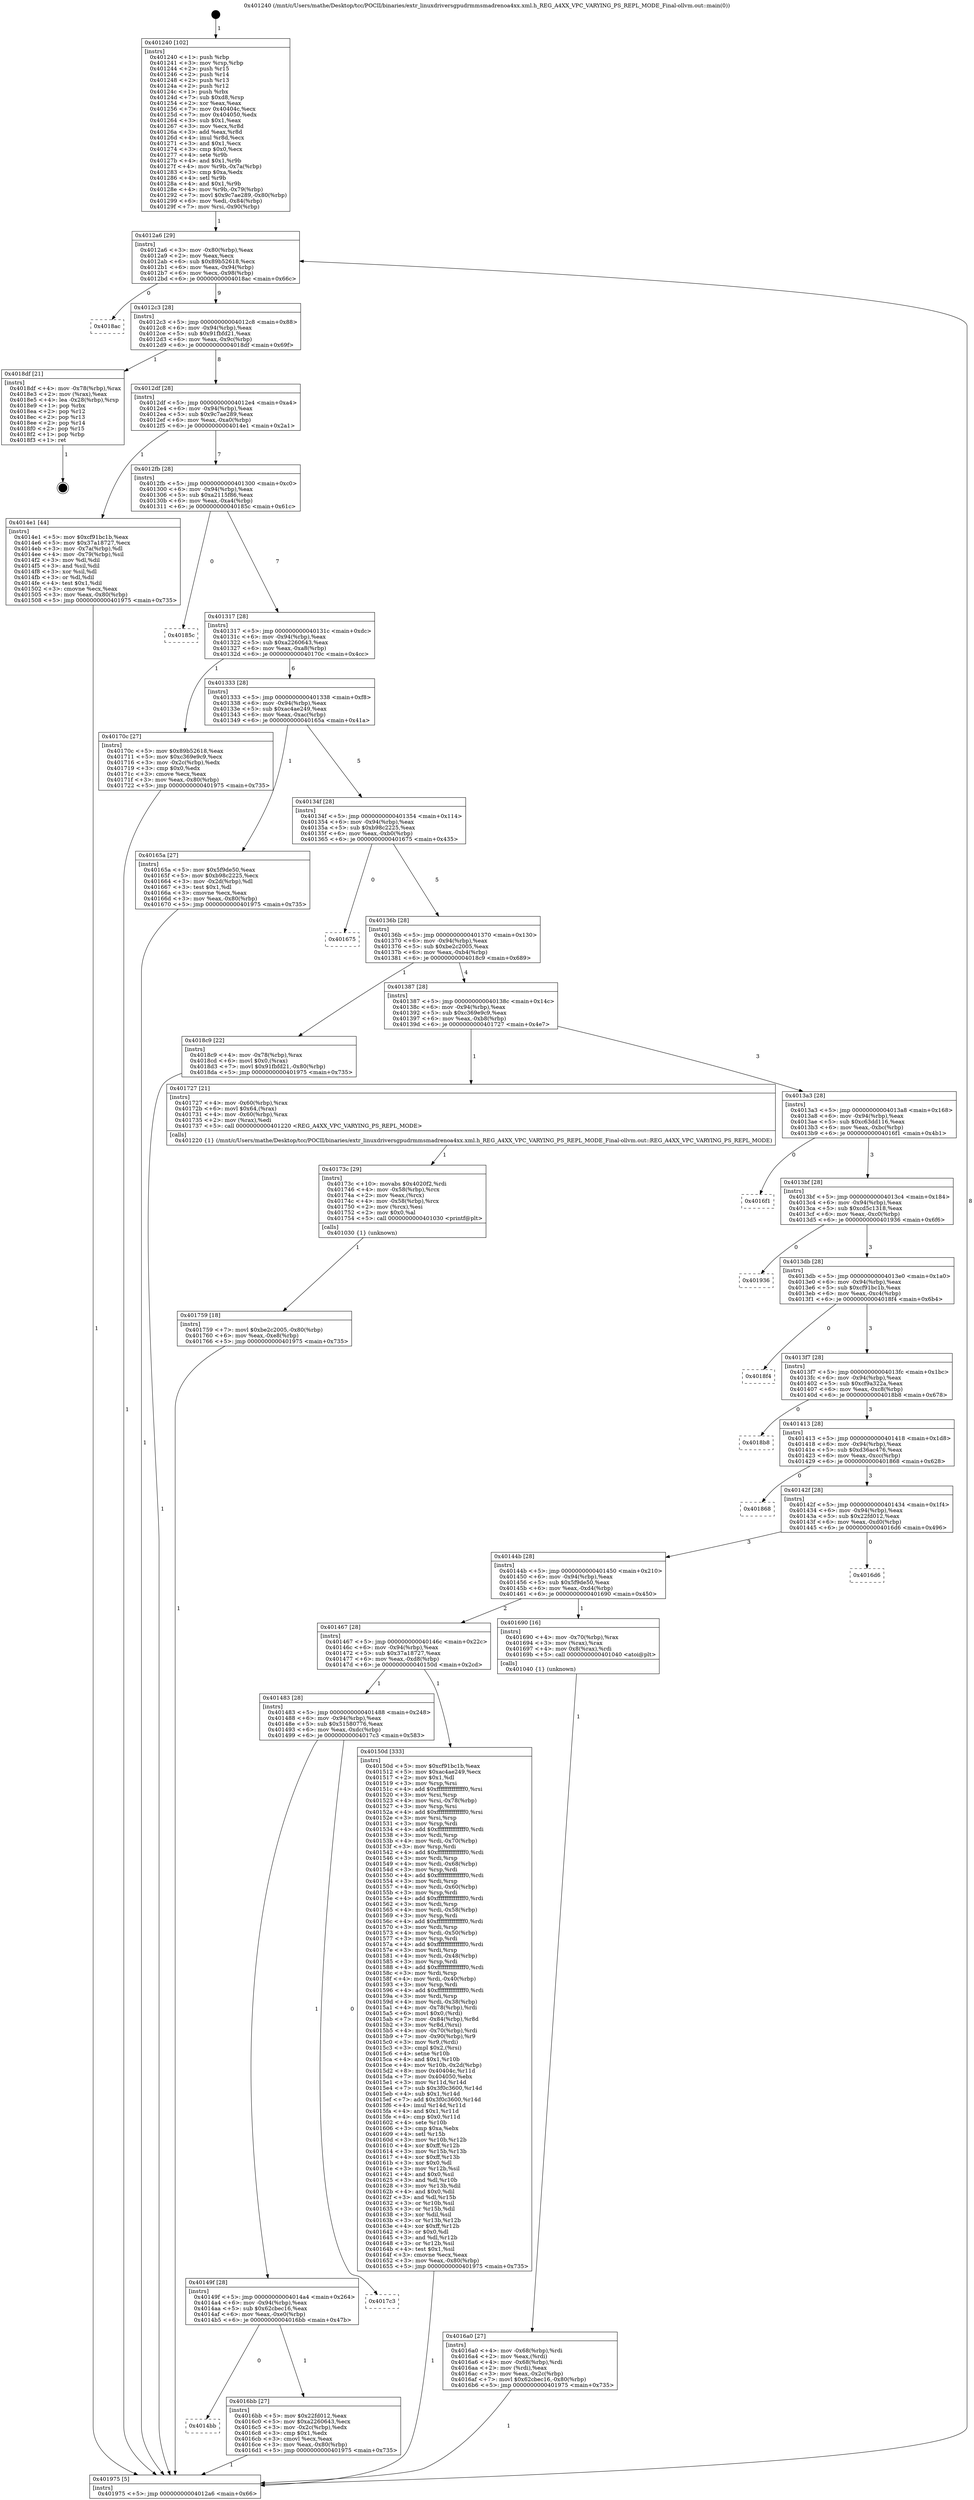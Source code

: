 digraph "0x401240" {
  label = "0x401240 (/mnt/c/Users/mathe/Desktop/tcc/POCII/binaries/extr_linuxdriversgpudrmmsmadrenoa4xx.xml.h_REG_A4XX_VPC_VARYING_PS_REPL_MODE_Final-ollvm.out::main(0))"
  labelloc = "t"
  node[shape=record]

  Entry [label="",width=0.3,height=0.3,shape=circle,fillcolor=black,style=filled]
  "0x4012a6" [label="{
     0x4012a6 [29]\l
     | [instrs]\l
     &nbsp;&nbsp;0x4012a6 \<+3\>: mov -0x80(%rbp),%eax\l
     &nbsp;&nbsp;0x4012a9 \<+2\>: mov %eax,%ecx\l
     &nbsp;&nbsp;0x4012ab \<+6\>: sub $0x89b52618,%ecx\l
     &nbsp;&nbsp;0x4012b1 \<+6\>: mov %eax,-0x94(%rbp)\l
     &nbsp;&nbsp;0x4012b7 \<+6\>: mov %ecx,-0x98(%rbp)\l
     &nbsp;&nbsp;0x4012bd \<+6\>: je 00000000004018ac \<main+0x66c\>\l
  }"]
  "0x4018ac" [label="{
     0x4018ac\l
  }", style=dashed]
  "0x4012c3" [label="{
     0x4012c3 [28]\l
     | [instrs]\l
     &nbsp;&nbsp;0x4012c3 \<+5\>: jmp 00000000004012c8 \<main+0x88\>\l
     &nbsp;&nbsp;0x4012c8 \<+6\>: mov -0x94(%rbp),%eax\l
     &nbsp;&nbsp;0x4012ce \<+5\>: sub $0x91fbfd21,%eax\l
     &nbsp;&nbsp;0x4012d3 \<+6\>: mov %eax,-0x9c(%rbp)\l
     &nbsp;&nbsp;0x4012d9 \<+6\>: je 00000000004018df \<main+0x69f\>\l
  }"]
  Exit [label="",width=0.3,height=0.3,shape=circle,fillcolor=black,style=filled,peripheries=2]
  "0x4018df" [label="{
     0x4018df [21]\l
     | [instrs]\l
     &nbsp;&nbsp;0x4018df \<+4\>: mov -0x78(%rbp),%rax\l
     &nbsp;&nbsp;0x4018e3 \<+2\>: mov (%rax),%eax\l
     &nbsp;&nbsp;0x4018e5 \<+4\>: lea -0x28(%rbp),%rsp\l
     &nbsp;&nbsp;0x4018e9 \<+1\>: pop %rbx\l
     &nbsp;&nbsp;0x4018ea \<+2\>: pop %r12\l
     &nbsp;&nbsp;0x4018ec \<+2\>: pop %r13\l
     &nbsp;&nbsp;0x4018ee \<+2\>: pop %r14\l
     &nbsp;&nbsp;0x4018f0 \<+2\>: pop %r15\l
     &nbsp;&nbsp;0x4018f2 \<+1\>: pop %rbp\l
     &nbsp;&nbsp;0x4018f3 \<+1\>: ret\l
  }"]
  "0x4012df" [label="{
     0x4012df [28]\l
     | [instrs]\l
     &nbsp;&nbsp;0x4012df \<+5\>: jmp 00000000004012e4 \<main+0xa4\>\l
     &nbsp;&nbsp;0x4012e4 \<+6\>: mov -0x94(%rbp),%eax\l
     &nbsp;&nbsp;0x4012ea \<+5\>: sub $0x9c7ae289,%eax\l
     &nbsp;&nbsp;0x4012ef \<+6\>: mov %eax,-0xa0(%rbp)\l
     &nbsp;&nbsp;0x4012f5 \<+6\>: je 00000000004014e1 \<main+0x2a1\>\l
  }"]
  "0x401759" [label="{
     0x401759 [18]\l
     | [instrs]\l
     &nbsp;&nbsp;0x401759 \<+7\>: movl $0xbe2c2005,-0x80(%rbp)\l
     &nbsp;&nbsp;0x401760 \<+6\>: mov %eax,-0xe8(%rbp)\l
     &nbsp;&nbsp;0x401766 \<+5\>: jmp 0000000000401975 \<main+0x735\>\l
  }"]
  "0x4014e1" [label="{
     0x4014e1 [44]\l
     | [instrs]\l
     &nbsp;&nbsp;0x4014e1 \<+5\>: mov $0xcf91bc1b,%eax\l
     &nbsp;&nbsp;0x4014e6 \<+5\>: mov $0x37a18727,%ecx\l
     &nbsp;&nbsp;0x4014eb \<+3\>: mov -0x7a(%rbp),%dl\l
     &nbsp;&nbsp;0x4014ee \<+4\>: mov -0x79(%rbp),%sil\l
     &nbsp;&nbsp;0x4014f2 \<+3\>: mov %dl,%dil\l
     &nbsp;&nbsp;0x4014f5 \<+3\>: and %sil,%dil\l
     &nbsp;&nbsp;0x4014f8 \<+3\>: xor %sil,%dl\l
     &nbsp;&nbsp;0x4014fb \<+3\>: or %dl,%dil\l
     &nbsp;&nbsp;0x4014fe \<+4\>: test $0x1,%dil\l
     &nbsp;&nbsp;0x401502 \<+3\>: cmovne %ecx,%eax\l
     &nbsp;&nbsp;0x401505 \<+3\>: mov %eax,-0x80(%rbp)\l
     &nbsp;&nbsp;0x401508 \<+5\>: jmp 0000000000401975 \<main+0x735\>\l
  }"]
  "0x4012fb" [label="{
     0x4012fb [28]\l
     | [instrs]\l
     &nbsp;&nbsp;0x4012fb \<+5\>: jmp 0000000000401300 \<main+0xc0\>\l
     &nbsp;&nbsp;0x401300 \<+6\>: mov -0x94(%rbp),%eax\l
     &nbsp;&nbsp;0x401306 \<+5\>: sub $0xa2115f86,%eax\l
     &nbsp;&nbsp;0x40130b \<+6\>: mov %eax,-0xa4(%rbp)\l
     &nbsp;&nbsp;0x401311 \<+6\>: je 000000000040185c \<main+0x61c\>\l
  }"]
  "0x401975" [label="{
     0x401975 [5]\l
     | [instrs]\l
     &nbsp;&nbsp;0x401975 \<+5\>: jmp 00000000004012a6 \<main+0x66\>\l
  }"]
  "0x401240" [label="{
     0x401240 [102]\l
     | [instrs]\l
     &nbsp;&nbsp;0x401240 \<+1\>: push %rbp\l
     &nbsp;&nbsp;0x401241 \<+3\>: mov %rsp,%rbp\l
     &nbsp;&nbsp;0x401244 \<+2\>: push %r15\l
     &nbsp;&nbsp;0x401246 \<+2\>: push %r14\l
     &nbsp;&nbsp;0x401248 \<+2\>: push %r13\l
     &nbsp;&nbsp;0x40124a \<+2\>: push %r12\l
     &nbsp;&nbsp;0x40124c \<+1\>: push %rbx\l
     &nbsp;&nbsp;0x40124d \<+7\>: sub $0xd8,%rsp\l
     &nbsp;&nbsp;0x401254 \<+2\>: xor %eax,%eax\l
     &nbsp;&nbsp;0x401256 \<+7\>: mov 0x40404c,%ecx\l
     &nbsp;&nbsp;0x40125d \<+7\>: mov 0x404050,%edx\l
     &nbsp;&nbsp;0x401264 \<+3\>: sub $0x1,%eax\l
     &nbsp;&nbsp;0x401267 \<+3\>: mov %ecx,%r8d\l
     &nbsp;&nbsp;0x40126a \<+3\>: add %eax,%r8d\l
     &nbsp;&nbsp;0x40126d \<+4\>: imul %r8d,%ecx\l
     &nbsp;&nbsp;0x401271 \<+3\>: and $0x1,%ecx\l
     &nbsp;&nbsp;0x401274 \<+3\>: cmp $0x0,%ecx\l
     &nbsp;&nbsp;0x401277 \<+4\>: sete %r9b\l
     &nbsp;&nbsp;0x40127b \<+4\>: and $0x1,%r9b\l
     &nbsp;&nbsp;0x40127f \<+4\>: mov %r9b,-0x7a(%rbp)\l
     &nbsp;&nbsp;0x401283 \<+3\>: cmp $0xa,%edx\l
     &nbsp;&nbsp;0x401286 \<+4\>: setl %r9b\l
     &nbsp;&nbsp;0x40128a \<+4\>: and $0x1,%r9b\l
     &nbsp;&nbsp;0x40128e \<+4\>: mov %r9b,-0x79(%rbp)\l
     &nbsp;&nbsp;0x401292 \<+7\>: movl $0x9c7ae289,-0x80(%rbp)\l
     &nbsp;&nbsp;0x401299 \<+6\>: mov %edi,-0x84(%rbp)\l
     &nbsp;&nbsp;0x40129f \<+7\>: mov %rsi,-0x90(%rbp)\l
  }"]
  "0x40173c" [label="{
     0x40173c [29]\l
     | [instrs]\l
     &nbsp;&nbsp;0x40173c \<+10\>: movabs $0x4020f2,%rdi\l
     &nbsp;&nbsp;0x401746 \<+4\>: mov -0x58(%rbp),%rcx\l
     &nbsp;&nbsp;0x40174a \<+2\>: mov %eax,(%rcx)\l
     &nbsp;&nbsp;0x40174c \<+4\>: mov -0x58(%rbp),%rcx\l
     &nbsp;&nbsp;0x401750 \<+2\>: mov (%rcx),%esi\l
     &nbsp;&nbsp;0x401752 \<+2\>: mov $0x0,%al\l
     &nbsp;&nbsp;0x401754 \<+5\>: call 0000000000401030 \<printf@plt\>\l
     | [calls]\l
     &nbsp;&nbsp;0x401030 \{1\} (unknown)\l
  }"]
  "0x40185c" [label="{
     0x40185c\l
  }", style=dashed]
  "0x401317" [label="{
     0x401317 [28]\l
     | [instrs]\l
     &nbsp;&nbsp;0x401317 \<+5\>: jmp 000000000040131c \<main+0xdc\>\l
     &nbsp;&nbsp;0x40131c \<+6\>: mov -0x94(%rbp),%eax\l
     &nbsp;&nbsp;0x401322 \<+5\>: sub $0xa2260643,%eax\l
     &nbsp;&nbsp;0x401327 \<+6\>: mov %eax,-0xa8(%rbp)\l
     &nbsp;&nbsp;0x40132d \<+6\>: je 000000000040170c \<main+0x4cc\>\l
  }"]
  "0x4014bb" [label="{
     0x4014bb\l
  }", style=dashed]
  "0x40170c" [label="{
     0x40170c [27]\l
     | [instrs]\l
     &nbsp;&nbsp;0x40170c \<+5\>: mov $0x89b52618,%eax\l
     &nbsp;&nbsp;0x401711 \<+5\>: mov $0xc369e9c9,%ecx\l
     &nbsp;&nbsp;0x401716 \<+3\>: mov -0x2c(%rbp),%edx\l
     &nbsp;&nbsp;0x401719 \<+3\>: cmp $0x0,%edx\l
     &nbsp;&nbsp;0x40171c \<+3\>: cmove %ecx,%eax\l
     &nbsp;&nbsp;0x40171f \<+3\>: mov %eax,-0x80(%rbp)\l
     &nbsp;&nbsp;0x401722 \<+5\>: jmp 0000000000401975 \<main+0x735\>\l
  }"]
  "0x401333" [label="{
     0x401333 [28]\l
     | [instrs]\l
     &nbsp;&nbsp;0x401333 \<+5\>: jmp 0000000000401338 \<main+0xf8\>\l
     &nbsp;&nbsp;0x401338 \<+6\>: mov -0x94(%rbp),%eax\l
     &nbsp;&nbsp;0x40133e \<+5\>: sub $0xac4ae249,%eax\l
     &nbsp;&nbsp;0x401343 \<+6\>: mov %eax,-0xac(%rbp)\l
     &nbsp;&nbsp;0x401349 \<+6\>: je 000000000040165a \<main+0x41a\>\l
  }"]
  "0x4016bb" [label="{
     0x4016bb [27]\l
     | [instrs]\l
     &nbsp;&nbsp;0x4016bb \<+5\>: mov $0x22fd012,%eax\l
     &nbsp;&nbsp;0x4016c0 \<+5\>: mov $0xa2260643,%ecx\l
     &nbsp;&nbsp;0x4016c5 \<+3\>: mov -0x2c(%rbp),%edx\l
     &nbsp;&nbsp;0x4016c8 \<+3\>: cmp $0x1,%edx\l
     &nbsp;&nbsp;0x4016cb \<+3\>: cmovl %ecx,%eax\l
     &nbsp;&nbsp;0x4016ce \<+3\>: mov %eax,-0x80(%rbp)\l
     &nbsp;&nbsp;0x4016d1 \<+5\>: jmp 0000000000401975 \<main+0x735\>\l
  }"]
  "0x40165a" [label="{
     0x40165a [27]\l
     | [instrs]\l
     &nbsp;&nbsp;0x40165a \<+5\>: mov $0x5f9de50,%eax\l
     &nbsp;&nbsp;0x40165f \<+5\>: mov $0xb98c2225,%ecx\l
     &nbsp;&nbsp;0x401664 \<+3\>: mov -0x2d(%rbp),%dl\l
     &nbsp;&nbsp;0x401667 \<+3\>: test $0x1,%dl\l
     &nbsp;&nbsp;0x40166a \<+3\>: cmovne %ecx,%eax\l
     &nbsp;&nbsp;0x40166d \<+3\>: mov %eax,-0x80(%rbp)\l
     &nbsp;&nbsp;0x401670 \<+5\>: jmp 0000000000401975 \<main+0x735\>\l
  }"]
  "0x40134f" [label="{
     0x40134f [28]\l
     | [instrs]\l
     &nbsp;&nbsp;0x40134f \<+5\>: jmp 0000000000401354 \<main+0x114\>\l
     &nbsp;&nbsp;0x401354 \<+6\>: mov -0x94(%rbp),%eax\l
     &nbsp;&nbsp;0x40135a \<+5\>: sub $0xb98c2225,%eax\l
     &nbsp;&nbsp;0x40135f \<+6\>: mov %eax,-0xb0(%rbp)\l
     &nbsp;&nbsp;0x401365 \<+6\>: je 0000000000401675 \<main+0x435\>\l
  }"]
  "0x40149f" [label="{
     0x40149f [28]\l
     | [instrs]\l
     &nbsp;&nbsp;0x40149f \<+5\>: jmp 00000000004014a4 \<main+0x264\>\l
     &nbsp;&nbsp;0x4014a4 \<+6\>: mov -0x94(%rbp),%eax\l
     &nbsp;&nbsp;0x4014aa \<+5\>: sub $0x62cbec16,%eax\l
     &nbsp;&nbsp;0x4014af \<+6\>: mov %eax,-0xe0(%rbp)\l
     &nbsp;&nbsp;0x4014b5 \<+6\>: je 00000000004016bb \<main+0x47b\>\l
  }"]
  "0x401675" [label="{
     0x401675\l
  }", style=dashed]
  "0x40136b" [label="{
     0x40136b [28]\l
     | [instrs]\l
     &nbsp;&nbsp;0x40136b \<+5\>: jmp 0000000000401370 \<main+0x130\>\l
     &nbsp;&nbsp;0x401370 \<+6\>: mov -0x94(%rbp),%eax\l
     &nbsp;&nbsp;0x401376 \<+5\>: sub $0xbe2c2005,%eax\l
     &nbsp;&nbsp;0x40137b \<+6\>: mov %eax,-0xb4(%rbp)\l
     &nbsp;&nbsp;0x401381 \<+6\>: je 00000000004018c9 \<main+0x689\>\l
  }"]
  "0x4017c3" [label="{
     0x4017c3\l
  }", style=dashed]
  "0x4018c9" [label="{
     0x4018c9 [22]\l
     | [instrs]\l
     &nbsp;&nbsp;0x4018c9 \<+4\>: mov -0x78(%rbp),%rax\l
     &nbsp;&nbsp;0x4018cd \<+6\>: movl $0x0,(%rax)\l
     &nbsp;&nbsp;0x4018d3 \<+7\>: movl $0x91fbfd21,-0x80(%rbp)\l
     &nbsp;&nbsp;0x4018da \<+5\>: jmp 0000000000401975 \<main+0x735\>\l
  }"]
  "0x401387" [label="{
     0x401387 [28]\l
     | [instrs]\l
     &nbsp;&nbsp;0x401387 \<+5\>: jmp 000000000040138c \<main+0x14c\>\l
     &nbsp;&nbsp;0x40138c \<+6\>: mov -0x94(%rbp),%eax\l
     &nbsp;&nbsp;0x401392 \<+5\>: sub $0xc369e9c9,%eax\l
     &nbsp;&nbsp;0x401397 \<+6\>: mov %eax,-0xb8(%rbp)\l
     &nbsp;&nbsp;0x40139d \<+6\>: je 0000000000401727 \<main+0x4e7\>\l
  }"]
  "0x4016a0" [label="{
     0x4016a0 [27]\l
     | [instrs]\l
     &nbsp;&nbsp;0x4016a0 \<+4\>: mov -0x68(%rbp),%rdi\l
     &nbsp;&nbsp;0x4016a4 \<+2\>: mov %eax,(%rdi)\l
     &nbsp;&nbsp;0x4016a6 \<+4\>: mov -0x68(%rbp),%rdi\l
     &nbsp;&nbsp;0x4016aa \<+2\>: mov (%rdi),%eax\l
     &nbsp;&nbsp;0x4016ac \<+3\>: mov %eax,-0x2c(%rbp)\l
     &nbsp;&nbsp;0x4016af \<+7\>: movl $0x62cbec16,-0x80(%rbp)\l
     &nbsp;&nbsp;0x4016b6 \<+5\>: jmp 0000000000401975 \<main+0x735\>\l
  }"]
  "0x401727" [label="{
     0x401727 [21]\l
     | [instrs]\l
     &nbsp;&nbsp;0x401727 \<+4\>: mov -0x60(%rbp),%rax\l
     &nbsp;&nbsp;0x40172b \<+6\>: movl $0x64,(%rax)\l
     &nbsp;&nbsp;0x401731 \<+4\>: mov -0x60(%rbp),%rax\l
     &nbsp;&nbsp;0x401735 \<+2\>: mov (%rax),%edi\l
     &nbsp;&nbsp;0x401737 \<+5\>: call 0000000000401220 \<REG_A4XX_VPC_VARYING_PS_REPL_MODE\>\l
     | [calls]\l
     &nbsp;&nbsp;0x401220 \{1\} (/mnt/c/Users/mathe/Desktop/tcc/POCII/binaries/extr_linuxdriversgpudrmmsmadrenoa4xx.xml.h_REG_A4XX_VPC_VARYING_PS_REPL_MODE_Final-ollvm.out::REG_A4XX_VPC_VARYING_PS_REPL_MODE)\l
  }"]
  "0x4013a3" [label="{
     0x4013a3 [28]\l
     | [instrs]\l
     &nbsp;&nbsp;0x4013a3 \<+5\>: jmp 00000000004013a8 \<main+0x168\>\l
     &nbsp;&nbsp;0x4013a8 \<+6\>: mov -0x94(%rbp),%eax\l
     &nbsp;&nbsp;0x4013ae \<+5\>: sub $0xc63dd116,%eax\l
     &nbsp;&nbsp;0x4013b3 \<+6\>: mov %eax,-0xbc(%rbp)\l
     &nbsp;&nbsp;0x4013b9 \<+6\>: je 00000000004016f1 \<main+0x4b1\>\l
  }"]
  "0x401483" [label="{
     0x401483 [28]\l
     | [instrs]\l
     &nbsp;&nbsp;0x401483 \<+5\>: jmp 0000000000401488 \<main+0x248\>\l
     &nbsp;&nbsp;0x401488 \<+6\>: mov -0x94(%rbp),%eax\l
     &nbsp;&nbsp;0x40148e \<+5\>: sub $0x51580776,%eax\l
     &nbsp;&nbsp;0x401493 \<+6\>: mov %eax,-0xdc(%rbp)\l
     &nbsp;&nbsp;0x401499 \<+6\>: je 00000000004017c3 \<main+0x583\>\l
  }"]
  "0x4016f1" [label="{
     0x4016f1\l
  }", style=dashed]
  "0x4013bf" [label="{
     0x4013bf [28]\l
     | [instrs]\l
     &nbsp;&nbsp;0x4013bf \<+5\>: jmp 00000000004013c4 \<main+0x184\>\l
     &nbsp;&nbsp;0x4013c4 \<+6\>: mov -0x94(%rbp),%eax\l
     &nbsp;&nbsp;0x4013ca \<+5\>: sub $0xcd5c1318,%eax\l
     &nbsp;&nbsp;0x4013cf \<+6\>: mov %eax,-0xc0(%rbp)\l
     &nbsp;&nbsp;0x4013d5 \<+6\>: je 0000000000401936 \<main+0x6f6\>\l
  }"]
  "0x40150d" [label="{
     0x40150d [333]\l
     | [instrs]\l
     &nbsp;&nbsp;0x40150d \<+5\>: mov $0xcf91bc1b,%eax\l
     &nbsp;&nbsp;0x401512 \<+5\>: mov $0xac4ae249,%ecx\l
     &nbsp;&nbsp;0x401517 \<+2\>: mov $0x1,%dl\l
     &nbsp;&nbsp;0x401519 \<+3\>: mov %rsp,%rsi\l
     &nbsp;&nbsp;0x40151c \<+4\>: add $0xfffffffffffffff0,%rsi\l
     &nbsp;&nbsp;0x401520 \<+3\>: mov %rsi,%rsp\l
     &nbsp;&nbsp;0x401523 \<+4\>: mov %rsi,-0x78(%rbp)\l
     &nbsp;&nbsp;0x401527 \<+3\>: mov %rsp,%rsi\l
     &nbsp;&nbsp;0x40152a \<+4\>: add $0xfffffffffffffff0,%rsi\l
     &nbsp;&nbsp;0x40152e \<+3\>: mov %rsi,%rsp\l
     &nbsp;&nbsp;0x401531 \<+3\>: mov %rsp,%rdi\l
     &nbsp;&nbsp;0x401534 \<+4\>: add $0xfffffffffffffff0,%rdi\l
     &nbsp;&nbsp;0x401538 \<+3\>: mov %rdi,%rsp\l
     &nbsp;&nbsp;0x40153b \<+4\>: mov %rdi,-0x70(%rbp)\l
     &nbsp;&nbsp;0x40153f \<+3\>: mov %rsp,%rdi\l
     &nbsp;&nbsp;0x401542 \<+4\>: add $0xfffffffffffffff0,%rdi\l
     &nbsp;&nbsp;0x401546 \<+3\>: mov %rdi,%rsp\l
     &nbsp;&nbsp;0x401549 \<+4\>: mov %rdi,-0x68(%rbp)\l
     &nbsp;&nbsp;0x40154d \<+3\>: mov %rsp,%rdi\l
     &nbsp;&nbsp;0x401550 \<+4\>: add $0xfffffffffffffff0,%rdi\l
     &nbsp;&nbsp;0x401554 \<+3\>: mov %rdi,%rsp\l
     &nbsp;&nbsp;0x401557 \<+4\>: mov %rdi,-0x60(%rbp)\l
     &nbsp;&nbsp;0x40155b \<+3\>: mov %rsp,%rdi\l
     &nbsp;&nbsp;0x40155e \<+4\>: add $0xfffffffffffffff0,%rdi\l
     &nbsp;&nbsp;0x401562 \<+3\>: mov %rdi,%rsp\l
     &nbsp;&nbsp;0x401565 \<+4\>: mov %rdi,-0x58(%rbp)\l
     &nbsp;&nbsp;0x401569 \<+3\>: mov %rsp,%rdi\l
     &nbsp;&nbsp;0x40156c \<+4\>: add $0xfffffffffffffff0,%rdi\l
     &nbsp;&nbsp;0x401570 \<+3\>: mov %rdi,%rsp\l
     &nbsp;&nbsp;0x401573 \<+4\>: mov %rdi,-0x50(%rbp)\l
     &nbsp;&nbsp;0x401577 \<+3\>: mov %rsp,%rdi\l
     &nbsp;&nbsp;0x40157a \<+4\>: add $0xfffffffffffffff0,%rdi\l
     &nbsp;&nbsp;0x40157e \<+3\>: mov %rdi,%rsp\l
     &nbsp;&nbsp;0x401581 \<+4\>: mov %rdi,-0x48(%rbp)\l
     &nbsp;&nbsp;0x401585 \<+3\>: mov %rsp,%rdi\l
     &nbsp;&nbsp;0x401588 \<+4\>: add $0xfffffffffffffff0,%rdi\l
     &nbsp;&nbsp;0x40158c \<+3\>: mov %rdi,%rsp\l
     &nbsp;&nbsp;0x40158f \<+4\>: mov %rdi,-0x40(%rbp)\l
     &nbsp;&nbsp;0x401593 \<+3\>: mov %rsp,%rdi\l
     &nbsp;&nbsp;0x401596 \<+4\>: add $0xfffffffffffffff0,%rdi\l
     &nbsp;&nbsp;0x40159a \<+3\>: mov %rdi,%rsp\l
     &nbsp;&nbsp;0x40159d \<+4\>: mov %rdi,-0x38(%rbp)\l
     &nbsp;&nbsp;0x4015a1 \<+4\>: mov -0x78(%rbp),%rdi\l
     &nbsp;&nbsp;0x4015a5 \<+6\>: movl $0x0,(%rdi)\l
     &nbsp;&nbsp;0x4015ab \<+7\>: mov -0x84(%rbp),%r8d\l
     &nbsp;&nbsp;0x4015b2 \<+3\>: mov %r8d,(%rsi)\l
     &nbsp;&nbsp;0x4015b5 \<+4\>: mov -0x70(%rbp),%rdi\l
     &nbsp;&nbsp;0x4015b9 \<+7\>: mov -0x90(%rbp),%r9\l
     &nbsp;&nbsp;0x4015c0 \<+3\>: mov %r9,(%rdi)\l
     &nbsp;&nbsp;0x4015c3 \<+3\>: cmpl $0x2,(%rsi)\l
     &nbsp;&nbsp;0x4015c6 \<+4\>: setne %r10b\l
     &nbsp;&nbsp;0x4015ca \<+4\>: and $0x1,%r10b\l
     &nbsp;&nbsp;0x4015ce \<+4\>: mov %r10b,-0x2d(%rbp)\l
     &nbsp;&nbsp;0x4015d2 \<+8\>: mov 0x40404c,%r11d\l
     &nbsp;&nbsp;0x4015da \<+7\>: mov 0x404050,%ebx\l
     &nbsp;&nbsp;0x4015e1 \<+3\>: mov %r11d,%r14d\l
     &nbsp;&nbsp;0x4015e4 \<+7\>: sub $0x3f0c3600,%r14d\l
     &nbsp;&nbsp;0x4015eb \<+4\>: sub $0x1,%r14d\l
     &nbsp;&nbsp;0x4015ef \<+7\>: add $0x3f0c3600,%r14d\l
     &nbsp;&nbsp;0x4015f6 \<+4\>: imul %r14d,%r11d\l
     &nbsp;&nbsp;0x4015fa \<+4\>: and $0x1,%r11d\l
     &nbsp;&nbsp;0x4015fe \<+4\>: cmp $0x0,%r11d\l
     &nbsp;&nbsp;0x401602 \<+4\>: sete %r10b\l
     &nbsp;&nbsp;0x401606 \<+3\>: cmp $0xa,%ebx\l
     &nbsp;&nbsp;0x401609 \<+4\>: setl %r15b\l
     &nbsp;&nbsp;0x40160d \<+3\>: mov %r10b,%r12b\l
     &nbsp;&nbsp;0x401610 \<+4\>: xor $0xff,%r12b\l
     &nbsp;&nbsp;0x401614 \<+3\>: mov %r15b,%r13b\l
     &nbsp;&nbsp;0x401617 \<+4\>: xor $0xff,%r13b\l
     &nbsp;&nbsp;0x40161b \<+3\>: xor $0x0,%dl\l
     &nbsp;&nbsp;0x40161e \<+3\>: mov %r12b,%sil\l
     &nbsp;&nbsp;0x401621 \<+4\>: and $0x0,%sil\l
     &nbsp;&nbsp;0x401625 \<+3\>: and %dl,%r10b\l
     &nbsp;&nbsp;0x401628 \<+3\>: mov %r13b,%dil\l
     &nbsp;&nbsp;0x40162b \<+4\>: and $0x0,%dil\l
     &nbsp;&nbsp;0x40162f \<+3\>: and %dl,%r15b\l
     &nbsp;&nbsp;0x401632 \<+3\>: or %r10b,%sil\l
     &nbsp;&nbsp;0x401635 \<+3\>: or %r15b,%dil\l
     &nbsp;&nbsp;0x401638 \<+3\>: xor %dil,%sil\l
     &nbsp;&nbsp;0x40163b \<+3\>: or %r13b,%r12b\l
     &nbsp;&nbsp;0x40163e \<+4\>: xor $0xff,%r12b\l
     &nbsp;&nbsp;0x401642 \<+3\>: or $0x0,%dl\l
     &nbsp;&nbsp;0x401645 \<+3\>: and %dl,%r12b\l
     &nbsp;&nbsp;0x401648 \<+3\>: or %r12b,%sil\l
     &nbsp;&nbsp;0x40164b \<+4\>: test $0x1,%sil\l
     &nbsp;&nbsp;0x40164f \<+3\>: cmovne %ecx,%eax\l
     &nbsp;&nbsp;0x401652 \<+3\>: mov %eax,-0x80(%rbp)\l
     &nbsp;&nbsp;0x401655 \<+5\>: jmp 0000000000401975 \<main+0x735\>\l
  }"]
  "0x401936" [label="{
     0x401936\l
  }", style=dashed]
  "0x4013db" [label="{
     0x4013db [28]\l
     | [instrs]\l
     &nbsp;&nbsp;0x4013db \<+5\>: jmp 00000000004013e0 \<main+0x1a0\>\l
     &nbsp;&nbsp;0x4013e0 \<+6\>: mov -0x94(%rbp),%eax\l
     &nbsp;&nbsp;0x4013e6 \<+5\>: sub $0xcf91bc1b,%eax\l
     &nbsp;&nbsp;0x4013eb \<+6\>: mov %eax,-0xc4(%rbp)\l
     &nbsp;&nbsp;0x4013f1 \<+6\>: je 00000000004018f4 \<main+0x6b4\>\l
  }"]
  "0x401467" [label="{
     0x401467 [28]\l
     | [instrs]\l
     &nbsp;&nbsp;0x401467 \<+5\>: jmp 000000000040146c \<main+0x22c\>\l
     &nbsp;&nbsp;0x40146c \<+6\>: mov -0x94(%rbp),%eax\l
     &nbsp;&nbsp;0x401472 \<+5\>: sub $0x37a18727,%eax\l
     &nbsp;&nbsp;0x401477 \<+6\>: mov %eax,-0xd8(%rbp)\l
     &nbsp;&nbsp;0x40147d \<+6\>: je 000000000040150d \<main+0x2cd\>\l
  }"]
  "0x4018f4" [label="{
     0x4018f4\l
  }", style=dashed]
  "0x4013f7" [label="{
     0x4013f7 [28]\l
     | [instrs]\l
     &nbsp;&nbsp;0x4013f7 \<+5\>: jmp 00000000004013fc \<main+0x1bc\>\l
     &nbsp;&nbsp;0x4013fc \<+6\>: mov -0x94(%rbp),%eax\l
     &nbsp;&nbsp;0x401402 \<+5\>: sub $0xcf9a322a,%eax\l
     &nbsp;&nbsp;0x401407 \<+6\>: mov %eax,-0xc8(%rbp)\l
     &nbsp;&nbsp;0x40140d \<+6\>: je 00000000004018b8 \<main+0x678\>\l
  }"]
  "0x401690" [label="{
     0x401690 [16]\l
     | [instrs]\l
     &nbsp;&nbsp;0x401690 \<+4\>: mov -0x70(%rbp),%rax\l
     &nbsp;&nbsp;0x401694 \<+3\>: mov (%rax),%rax\l
     &nbsp;&nbsp;0x401697 \<+4\>: mov 0x8(%rax),%rdi\l
     &nbsp;&nbsp;0x40169b \<+5\>: call 0000000000401040 \<atoi@plt\>\l
     | [calls]\l
     &nbsp;&nbsp;0x401040 \{1\} (unknown)\l
  }"]
  "0x4018b8" [label="{
     0x4018b8\l
  }", style=dashed]
  "0x401413" [label="{
     0x401413 [28]\l
     | [instrs]\l
     &nbsp;&nbsp;0x401413 \<+5\>: jmp 0000000000401418 \<main+0x1d8\>\l
     &nbsp;&nbsp;0x401418 \<+6\>: mov -0x94(%rbp),%eax\l
     &nbsp;&nbsp;0x40141e \<+5\>: sub $0xd36ac476,%eax\l
     &nbsp;&nbsp;0x401423 \<+6\>: mov %eax,-0xcc(%rbp)\l
     &nbsp;&nbsp;0x401429 \<+6\>: je 0000000000401868 \<main+0x628\>\l
  }"]
  "0x40144b" [label="{
     0x40144b [28]\l
     | [instrs]\l
     &nbsp;&nbsp;0x40144b \<+5\>: jmp 0000000000401450 \<main+0x210\>\l
     &nbsp;&nbsp;0x401450 \<+6\>: mov -0x94(%rbp),%eax\l
     &nbsp;&nbsp;0x401456 \<+5\>: sub $0x5f9de50,%eax\l
     &nbsp;&nbsp;0x40145b \<+6\>: mov %eax,-0xd4(%rbp)\l
     &nbsp;&nbsp;0x401461 \<+6\>: je 0000000000401690 \<main+0x450\>\l
  }"]
  "0x401868" [label="{
     0x401868\l
  }", style=dashed]
  "0x40142f" [label="{
     0x40142f [28]\l
     | [instrs]\l
     &nbsp;&nbsp;0x40142f \<+5\>: jmp 0000000000401434 \<main+0x1f4\>\l
     &nbsp;&nbsp;0x401434 \<+6\>: mov -0x94(%rbp),%eax\l
     &nbsp;&nbsp;0x40143a \<+5\>: sub $0x22fd012,%eax\l
     &nbsp;&nbsp;0x40143f \<+6\>: mov %eax,-0xd0(%rbp)\l
     &nbsp;&nbsp;0x401445 \<+6\>: je 00000000004016d6 \<main+0x496\>\l
  }"]
  "0x4016d6" [label="{
     0x4016d6\l
  }", style=dashed]
  Entry -> "0x401240" [label=" 1"]
  "0x4012a6" -> "0x4018ac" [label=" 0"]
  "0x4012a6" -> "0x4012c3" [label=" 9"]
  "0x4018df" -> Exit [label=" 1"]
  "0x4012c3" -> "0x4018df" [label=" 1"]
  "0x4012c3" -> "0x4012df" [label=" 8"]
  "0x4018c9" -> "0x401975" [label=" 1"]
  "0x4012df" -> "0x4014e1" [label=" 1"]
  "0x4012df" -> "0x4012fb" [label=" 7"]
  "0x4014e1" -> "0x401975" [label=" 1"]
  "0x401240" -> "0x4012a6" [label=" 1"]
  "0x401975" -> "0x4012a6" [label=" 8"]
  "0x401759" -> "0x401975" [label=" 1"]
  "0x4012fb" -> "0x40185c" [label=" 0"]
  "0x4012fb" -> "0x401317" [label=" 7"]
  "0x40173c" -> "0x401759" [label=" 1"]
  "0x401317" -> "0x40170c" [label=" 1"]
  "0x401317" -> "0x401333" [label=" 6"]
  "0x401727" -> "0x40173c" [label=" 1"]
  "0x401333" -> "0x40165a" [label=" 1"]
  "0x401333" -> "0x40134f" [label=" 5"]
  "0x40170c" -> "0x401975" [label=" 1"]
  "0x40134f" -> "0x401675" [label=" 0"]
  "0x40134f" -> "0x40136b" [label=" 5"]
  "0x40149f" -> "0x4014bb" [label=" 0"]
  "0x40136b" -> "0x4018c9" [label=" 1"]
  "0x40136b" -> "0x401387" [label=" 4"]
  "0x40149f" -> "0x4016bb" [label=" 1"]
  "0x401387" -> "0x401727" [label=" 1"]
  "0x401387" -> "0x4013a3" [label=" 3"]
  "0x401483" -> "0x40149f" [label=" 1"]
  "0x4013a3" -> "0x4016f1" [label=" 0"]
  "0x4013a3" -> "0x4013bf" [label=" 3"]
  "0x4016bb" -> "0x401975" [label=" 1"]
  "0x4013bf" -> "0x401936" [label=" 0"]
  "0x4013bf" -> "0x4013db" [label=" 3"]
  "0x4016a0" -> "0x401975" [label=" 1"]
  "0x4013db" -> "0x4018f4" [label=" 0"]
  "0x4013db" -> "0x4013f7" [label=" 3"]
  "0x40165a" -> "0x401975" [label=" 1"]
  "0x4013f7" -> "0x4018b8" [label=" 0"]
  "0x4013f7" -> "0x401413" [label=" 3"]
  "0x40150d" -> "0x401975" [label=" 1"]
  "0x401413" -> "0x401868" [label=" 0"]
  "0x401413" -> "0x40142f" [label=" 3"]
  "0x401467" -> "0x401483" [label=" 1"]
  "0x40142f" -> "0x4016d6" [label=" 0"]
  "0x40142f" -> "0x40144b" [label=" 3"]
  "0x401483" -> "0x4017c3" [label=" 0"]
  "0x40144b" -> "0x401690" [label=" 1"]
  "0x40144b" -> "0x401467" [label=" 2"]
  "0x401690" -> "0x4016a0" [label=" 1"]
  "0x401467" -> "0x40150d" [label=" 1"]
}
